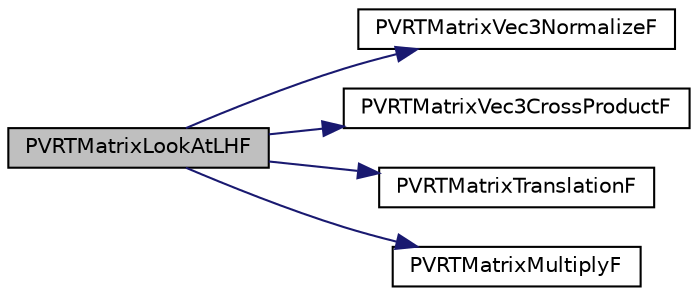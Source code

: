 digraph "PVRTMatrixLookAtLHF"
{
  edge [fontname="Helvetica",fontsize="10",labelfontname="Helvetica",labelfontsize="10"];
  node [fontname="Helvetica",fontsize="10",shape=record];
  rankdir="LR";
  Node1 [label="PVRTMatrixLookAtLHF",height=0.2,width=0.4,color="black", fillcolor="grey75", style="filled", fontcolor="black"];
  Node1 -> Node2 [color="midnightblue",fontsize="10",style="solid",fontname="Helvetica"];
  Node2 [label="PVRTMatrixVec3NormalizeF",height=0.2,width=0.4,color="black", fillcolor="white", style="filled",URL="$_p_v_r_t_matrix_8h.html#ac3209bb973c90b96ae9585ca5129a7d4"];
  Node1 -> Node3 [color="midnightblue",fontsize="10",style="solid",fontname="Helvetica"];
  Node3 [label="PVRTMatrixVec3CrossProductF",height=0.2,width=0.4,color="black", fillcolor="white", style="filled",URL="$_p_v_r_t_matrix_8h.html#a35aa277943e7e9a07dc7f32a5c187e8e"];
  Node1 -> Node4 [color="midnightblue",fontsize="10",style="solid",fontname="Helvetica"];
  Node4 [label="PVRTMatrixTranslationF",height=0.2,width=0.4,color="black", fillcolor="white", style="filled",URL="$_p_v_r_t_matrix_8h.html#acc357dc127ae4202265595783971cc87"];
  Node1 -> Node5 [color="midnightblue",fontsize="10",style="solid",fontname="Helvetica"];
  Node5 [label="PVRTMatrixMultiplyF",height=0.2,width=0.4,color="black", fillcolor="white", style="filled",URL="$_p_v_r_t_matrix_8h.html#a3b1313f945548913d1142e4705d8241a"];
}
